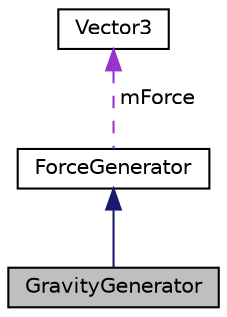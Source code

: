 digraph "GravityGenerator"
{
  edge [fontname="Helvetica",fontsize="10",labelfontname="Helvetica",labelfontsize="10"];
  node [fontname="Helvetica",fontsize="10",shape=record];
  Node1 [label="GravityGenerator",height=0.2,width=0.4,color="black", fillcolor="grey75", style="filled", fontcolor="black"];
  Node2 -> Node1 [dir="back",color="midnightblue",fontsize="10",style="solid"];
  Node2 [label="ForceGenerator",height=0.2,width=0.4,color="black", fillcolor="white", style="filled",URL="$classForceGenerator.html"];
  Node3 -> Node2 [dir="back",color="darkorchid3",fontsize="10",style="dashed",label=" mForce" ];
  Node3 [label="Vector3",height=0.2,width=0.4,color="black", fillcolor="white", style="filled",URL="$structVector3.html"];
}
